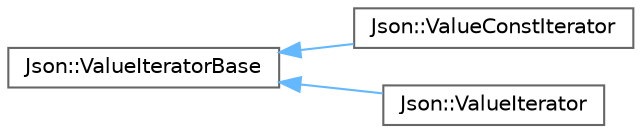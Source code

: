 digraph "Graphical Class Hierarchy"
{
 // LATEX_PDF_SIZE
  bgcolor="transparent";
  edge [fontname=Helvetica,fontsize=10,labelfontname=Helvetica,labelfontsize=10];
  node [fontname=Helvetica,fontsize=10,shape=box,height=0.2,width=0.4];
  rankdir="LR";
  Node0 [label="Json::ValueIteratorBase",height=0.2,width=0.4,color="grey40", fillcolor="white", style="filled",URL="$class_json_1_1_value_iterator_base.html",tooltip="base class for Value iterators."];
  Node0 -> Node1 [dir="back",color="steelblue1",style="solid"];
  Node1 [label="Json::ValueConstIterator",height=0.2,width=0.4,color="grey40", fillcolor="white", style="filled",URL="$class_json_1_1_value_const_iterator.html",tooltip="const iterator for object and array value."];
  Node0 -> Node2 [dir="back",color="steelblue1",style="solid"];
  Node2 [label="Json::ValueIterator",height=0.2,width=0.4,color="grey40", fillcolor="white", style="filled",URL="$class_json_1_1_value_iterator.html",tooltip="Iterator for object and array value."];
}
